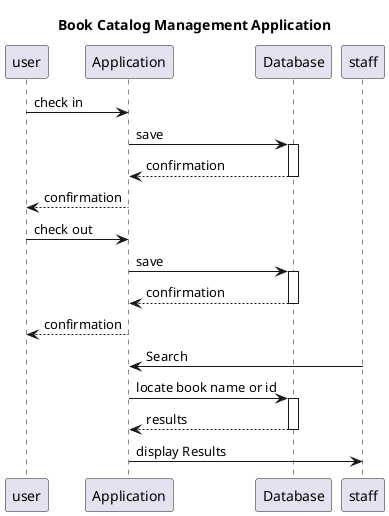 @startuml
title Book Catalog Management Application
user -> Application:check in
Application -> Database: save
activate Database
Application <-- Database: confirmation
deactivate Database
user <-- Application:confirmation

user -> Application:check out
Application -> Database: save
activate Database
Application <-- Database: confirmation
deactivate Database
user <-- Application:confirmation

staff -> Application:Search
Application -> Database: locate book name or id
activate Database
Application <-- Database: results
deactivate Database
Application -> staff:display Results
@enduml